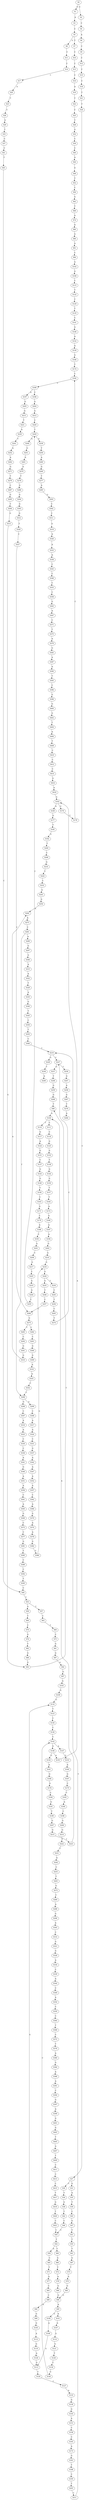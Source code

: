 strict digraph  {
	S0 -> S1 [ label = G ];
	S0 -> S2 [ label = C ];
	S1 -> S3 [ label = A ];
	S2 -> S4 [ label = C ];
	S3 -> S5 [ label = C ];
	S4 -> S6 [ label = A ];
	S5 -> S7 [ label = T ];
	S5 -> S8 [ label = G ];
	S6 -> S9 [ label = C ];
	S7 -> S10 [ label = C ];
	S8 -> S11 [ label = C ];
	S9 -> S12 [ label = C ];
	S10 -> S13 [ label = C ];
	S11 -> S14 [ label = C ];
	S12 -> S15 [ label = C ];
	S13 -> S16 [ label = C ];
	S14 -> S17 [ label = C ];
	S15 -> S18 [ label = C ];
	S16 -> S19 [ label = A ];
	S17 -> S20 [ label = A ];
	S18 -> S21 [ label = T ];
	S19 -> S22 [ label = T ];
	S20 -> S23 [ label = T ];
	S21 -> S24 [ label = T ];
	S22 -> S25 [ label = C ];
	S23 -> S26 [ label = C ];
	S24 -> S27 [ label = C ];
	S25 -> S28 [ label = T ];
	S26 -> S29 [ label = G ];
	S27 -> S30 [ label = C ];
	S27 -> S31 [ label = G ];
	S28 -> S32 [ label = G ];
	S29 -> S33 [ label = T ];
	S30 -> S34 [ label = T ];
	S31 -> S35 [ label = A ];
	S32 -> S36 [ label = C ];
	S33 -> S37 [ label = C ];
	S34 -> S38 [ label = G ];
	S35 -> S39 [ label = T ];
	S36 -> S40 [ label = C ];
	S37 -> S41 [ label = C ];
	S38 -> S42 [ label = T ];
	S39 -> S43 [ label = C ];
	S40 -> S44 [ label = A ];
	S41 -> S45 [ label = T ];
	S42 -> S46 [ label = C ];
	S43 -> S47 [ label = G ];
	S44 -> S48 [ label = G ];
	S45 -> S49 [ label = C ];
	S46 -> S50 [ label = C ];
	S47 -> S51 [ label = T ];
	S48 -> S52 [ label = T ];
	S49 -> S53 [ label = T ];
	S50 -> S54 [ label = T ];
	S51 -> S55 [ label = T ];
	S52 -> S56 [ label = C ];
	S53 -> S57 [ label = T ];
	S53 -> S58 [ label = G ];
	S54 -> S59 [ label = A ];
	S54 -> S60 [ label = T ];
	S55 -> S61 [ label = T ];
	S56 -> S62 [ label = G ];
	S57 -> S63 [ label = C ];
	S58 -> S64 [ label = T ];
	S59 -> S65 [ label = C ];
	S60 -> S66 [ label = G ];
	S61 -> S67 [ label = G ];
	S62 -> S68 [ label = T ];
	S63 -> S69 [ label = T ];
	S64 -> S70 [ label = C ];
	S65 -> S71 [ label = T ];
	S66 -> S72 [ label = T ];
	S67 -> S73 [ label = T ];
	S68 -> S74 [ label = A ];
	S69 -> S75 [ label = C ];
	S70 -> S76 [ label = G ];
	S71 -> S77 [ label = A ];
	S72 -> S78 [ label = A ];
	S73 -> S79 [ label = A ];
	S74 -> S80 [ label = A ];
	S75 -> S81 [ label = G ];
	S76 -> S82 [ label = T ];
	S77 -> S83 [ label = C ];
	S78 -> S84 [ label = G ];
	S79 -> S85 [ label = G ];
	S80 -> S86 [ label = G ];
	S81 -> S87 [ label = G ];
	S82 -> S88 [ label = G ];
	S83 -> S89 [ label = C ];
	S84 -> S90 [ label = G ];
	S85 -> S90 [ label = G ];
	S86 -> S91 [ label = A ];
	S87 -> S92 [ label = A ];
	S88 -> S93 [ label = G ];
	S89 -> S94 [ label = A ];
	S90 -> S95 [ label = A ];
	S91 -> S96 [ label = C ];
	S92 -> S97 [ label = G ];
	S93 -> S98 [ label = T ];
	S94 -> S99 [ label = G ];
	S95 -> S100 [ label = G ];
	S95 -> S101 [ label = A ];
	S96 -> S102 [ label = G ];
	S97 -> S103 [ label = A ];
	S98 -> S104 [ label = A ];
	S99 -> S105 [ label = G ];
	S100 -> S106 [ label = A ];
	S101 -> S107 [ label = A ];
	S102 -> S108 [ label = G ];
	S103 -> S109 [ label = G ];
	S104 -> S110 [ label = T ];
	S104 -> S111 [ label = C ];
	S105 -> S112 [ label = A ];
	S106 -> S113 [ label = G ];
	S107 -> S114 [ label = G ];
	S108 -> S115 [ label = C ];
	S109 -> S116 [ label = G ];
	S110 -> S117 [ label = G ];
	S111 -> S118 [ label = C ];
	S112 -> S119 [ label = G ];
	S113 -> S120 [ label = T ];
	S113 -> S116 [ label = G ];
	S114 -> S121 [ label = G ];
	S115 -> S122 [ label = T ];
	S116 -> S123 [ label = T ];
	S117 -> S124 [ label = A ];
	S118 -> S125 [ label = G ];
	S119 -> S126 [ label = A ];
	S120 -> S127 [ label = C ];
	S121 -> S128 [ label = T ];
	S122 -> S129 [ label = C ];
	S123 -> S130 [ label = C ];
	S124 -> S131 [ label = G ];
	S125 -> S132 [ label = G ];
	S126 -> S113 [ label = G ];
	S127 -> S133 [ label = A ];
	S128 -> S134 [ label = C ];
	S129 -> S135 [ label = T ];
	S130 -> S136 [ label = C ];
	S131 -> S137 [ label = C ];
	S132 -> S138 [ label = T ];
	S133 -> S139 [ label = G ];
	S134 -> S140 [ label = C ];
	S135 -> S141 [ label = C ];
	S136 -> S142 [ label = C ];
	S137 -> S143 [ label = G ];
	S138 -> S144 [ label = G ];
	S139 -> S145 [ label = G ];
	S140 -> S142 [ label = C ];
	S141 -> S146 [ label = G ];
	S142 -> S147 [ label = A ];
	S142 -> S148 [ label = G ];
	S143 -> S149 [ label = G ];
	S144 -> S150 [ label = G ];
	S145 -> S151 [ label = A ];
	S146 -> S152 [ label = A ];
	S147 -> S153 [ label = G ];
	S148 -> S154 [ label = G ];
	S148 -> S155 [ label = A ];
	S149 -> S156 [ label = T ];
	S150 -> S157 [ label = T ];
	S151 -> S158 [ label = C ];
	S152 -> S159 [ label = A ];
	S153 -> S160 [ label = A ];
	S154 -> S161 [ label = A ];
	S155 -> S162 [ label = A ];
	S156 -> S163 [ label = C ];
	S157 -> S164 [ label = T ];
	S158 -> S165 [ label = C ];
	S159 -> S166 [ label = G ];
	S160 -> S167 [ label = G ];
	S161 -> S168 [ label = G ];
	S162 -> S169 [ label = A ];
	S162 -> S170 [ label = G ];
	S163 -> S171 [ label = G ];
	S164 -> S172 [ label = A ];
	S165 -> S173 [ label = A ];
	S166 -> S174 [ label = T ];
	S167 -> S175 [ label = C ];
	S168 -> S176 [ label = G ];
	S169 -> S177 [ label = G ];
	S170 -> S178 [ label = T ];
	S171 -> S179 [ label = C ];
	S172 -> S180 [ label = G ];
	S173 -> S181 [ label = G ];
	S174 -> S182 [ label = C ];
	S175 -> S183 [ label = C ];
	S176 -> S184 [ label = C ];
	S177 -> S185 [ label = T ];
	S178 -> S182 [ label = C ];
	S179 -> S186 [ label = A ];
	S180 -> S187 [ label = A ];
	S181 -> S188 [ label = T ];
	S182 -> S189 [ label = G ];
	S183 -> S190 [ label = A ];
	S184 -> S191 [ label = G ];
	S185 -> S192 [ label = G ];
	S186 -> S193 [ label = C ];
	S187 -> S194 [ label = A ];
	S188 -> S195 [ label = C ];
	S189 -> S196 [ label = C ];
	S189 -> S197 [ label = A ];
	S190 -> S198 [ label = C ];
	S191 -> S199 [ label = T ];
	S192 -> S200 [ label = T ];
	S193 -> S201 [ label = G ];
	S194 -> S202 [ label = G ];
	S195 -> S203 [ label = T ];
	S196 -> S204 [ label = G ];
	S197 -> S205 [ label = G ];
	S198 -> S206 [ label = G ];
	S199 -> S207 [ label = G ];
	S200 -> S208 [ label = C ];
	S201 -> S209 [ label = C ];
	S202 -> S210 [ label = G ];
	S203 -> S211 [ label = C ];
	S204 -> S212 [ label = G ];
	S205 -> S213 [ label = G ];
	S206 -> S214 [ label = G ];
	S207 -> S215 [ label = G ];
	S208 -> S216 [ label = G ];
	S209 -> S217 [ label = G ];
	S210 -> S218 [ label = G ];
	S211 -> S219 [ label = T ];
	S212 -> S220 [ label = C ];
	S213 -> S221 [ label = T ];
	S214 -> S222 [ label = T ];
	S215 -> S223 [ label = T ];
	S216 -> S224 [ label = T ];
	S217 -> S225 [ label = C ];
	S218 -> S226 [ label = G ];
	S219 -> S227 [ label = C ];
	S219 -> S228 [ label = G ];
	S220 -> S229 [ label = T ];
	S221 -> S230 [ label = A ];
	S222 -> S231 [ label = T ];
	S223 -> S104 [ label = A ];
	S224 -> S232 [ label = C ];
	S225 -> S233 [ label = G ];
	S226 -> S234 [ label = T ];
	S226 -> S235 [ label = G ];
	S227 -> S236 [ label = T ];
	S227 -> S237 [ label = G ];
	S228 -> S238 [ label = T ];
	S229 -> S239 [ label = A ];
	S229 -> S240 [ label = G ];
	S230 -> S241 [ label = T ];
	S231 -> S242 [ label = A ];
	S232 -> S243 [ label = G ];
	S233 -> S244 [ label = G ];
	S234 -> S245 [ label = C ];
	S235 -> S246 [ label = T ];
	S236 -> S247 [ label = G ];
	S237 -> S248 [ label = T ];
	S238 -> S249 [ label = A ];
	S239 -> S250 [ label = T ];
	S240 -> S251 [ label = G ];
	S241 -> S252 [ label = A ];
	S242 -> S253 [ label = C ];
	S243 -> S254 [ label = G ];
	S244 -> S255 [ label = C ];
	S245 -> S256 [ label = T ];
	S246 -> S257 [ label = C ];
	S247 -> S258 [ label = A ];
	S248 -> S259 [ label = G ];
	S250 -> S260 [ label = A ];
	S251 -> S261 [ label = A ];
	S252 -> S262 [ label = A ];
	S253 -> S263 [ label = T ];
	S254 -> S264 [ label = A ];
	S255 -> S229 [ label = T ];
	S256 -> S265 [ label = C ];
	S257 -> S266 [ label = C ];
	S258 -> S267 [ label = G ];
	S259 -> S268 [ label = G ];
	S260 -> S269 [ label = G ];
	S261 -> S270 [ label = A ];
	S262 -> S271 [ label = G ];
	S263 -> S272 [ label = G ];
	S264 -> S273 [ label = A ];
	S265 -> S274 [ label = T ];
	S266 -> S275 [ label = G ];
	S267 -> S276 [ label = T ];
	S268 -> S98 [ label = T ];
	S269 -> S277 [ label = T ];
	S270 -> S278 [ label = T ];
	S271 -> S279 [ label = T ];
	S272 -> S280 [ label = C ];
	S273 -> S281 [ label = C ];
	S274 -> S227 [ label = C ];
	S275 -> S282 [ label = C ];
	S275 -> S283 [ label = T ];
	S276 -> S284 [ label = A ];
	S277 -> S285 [ label = A ];
	S278 -> S286 [ label = G ];
	S279 -> S287 [ label = C ];
	S280 -> S288 [ label = A ];
	S281 -> S289 [ label = A ];
	S281 -> S290 [ label = T ];
	S282 -> S291 [ label = C ];
	S283 -> S292 [ label = C ];
	S285 -> S293 [ label = G ];
	S286 -> S294 [ label = G ];
	S287 -> S295 [ label = G ];
	S288 -> S296 [ label = G ];
	S289 -> S297 [ label = G ];
	S290 -> S298 [ label = G ];
	S290 -> S299 [ label = A ];
	S291 -> S300 [ label = G ];
	S292 -> S301 [ label = G ];
	S293 -> S302 [ label = C ];
	S294 -> S303 [ label = G ];
	S295 -> S304 [ label = T ];
	S296 -> S305 [ label = A ];
	S297 -> S306 [ label = G ];
	S298 -> S307 [ label = C ];
	S299 -> S308 [ label = C ];
	S300 -> S309 [ label = G ];
	S301 -> S310 [ label = G ];
	S302 -> S311 [ label = C ];
	S303 -> S312 [ label = G ];
	S304 -> S313 [ label = G ];
	S305 -> S314 [ label = C ];
	S306 -> S315 [ label = A ];
	S307 -> S316 [ label = A ];
	S308 -> S317 [ label = A ];
	S309 -> S318 [ label = A ];
	S310 -> S264 [ label = A ];
	S311 -> S319 [ label = G ];
	S312 -> S320 [ label = T ];
	S313 -> S93 [ label = G ];
	S314 -> S321 [ label = G ];
	S315 -> S322 [ label = A ];
	S316 -> S323 [ label = A ];
	S317 -> S324 [ label = A ];
	S318 -> S325 [ label = A ];
	S319 -> S326 [ label = A ];
	S320 -> S327 [ label = C ];
	S321 -> S328 [ label = G ];
	S322 -> S329 [ label = T ];
	S323 -> S330 [ label = C ];
	S324 -> S331 [ label = C ];
	S325 -> S332 [ label = C ];
	S326 -> S333 [ label = A ];
	S327 -> S266 [ label = C ];
	S328 -> S334 [ label = A ];
	S329 -> S335 [ label = A ];
	S330 -> S336 [ label = C ];
	S331 -> S337 [ label = G ];
	S332 -> S290 [ label = T ];
	S333 -> S338 [ label = A ];
	S334 -> S339 [ label = C ];
	S335 -> S340 [ label = G ];
	S336 -> S341 [ label = A ];
	S337 -> S342 [ label = A ];
	S338 -> S343 [ label = C ];
	S339 -> S344 [ label = A ];
	S340 -> S345 [ label = T ];
	S341 -> S346 [ label = G ];
	S342 -> S347 [ label = A ];
	S343 -> S348 [ label = C ];
	S344 -> S349 [ label = C ];
	S345 -> S350 [ label = C ];
	S346 -> S351 [ label = A ];
	S347 -> S352 [ label = A ];
	S348 -> S353 [ label = C ];
	S349 -> S354 [ label = A ];
	S350 -> S355 [ label = T ];
	S351 -> S356 [ label = A ];
	S352 -> S357 [ label = A ];
	S353 -> S358 [ label = C ];
	S354 -> S359 [ label = C ];
	S355 -> S360 [ label = C ];
	S356 -> S361 [ label = C ];
	S357 -> S362 [ label = C ];
	S358 -> S363 [ label = G ];
	S359 -> S364 [ label = C ];
	S360 -> S219 [ label = T ];
	S361 -> S365 [ label = A ];
	S362 -> S366 [ label = A ];
	S363 -> S367 [ label = A ];
	S364 -> S368 [ label = T ];
	S365 -> S369 [ label = G ];
	S366 -> S370 [ label = G ];
	S367 -> S371 [ label = C ];
	S368 -> S372 [ label = C ];
	S369 -> S373 [ label = C ];
	S370 -> S374 [ label = A ];
	S371 -> S375 [ label = T ];
	S372 -> S376 [ label = T ];
	S373 -> S377 [ label = C ];
	S374 -> S378 [ label = A ];
	S375 -> S379 [ label = A ];
	S376 -> S380 [ label = A ];
	S377 -> S381 [ label = G ];
	S378 -> S382 [ label = G ];
	S379 -> S383 [ label = G ];
	S380 -> S384 [ label = G ];
	S381 -> S385 [ label = T ];
	S382 -> S386 [ label = G ];
	S383 -> S387 [ label = A ];
	S384 -> S388 [ label = A ];
	S385 -> S389 [ label = C ];
	S386 -> S218 [ label = G ];
	S387 -> S390 [ label = A ];
	S388 -> S391 [ label = A ];
	S389 -> S392 [ label = C ];
	S390 -> S393 [ label = T ];
	S391 -> S394 [ label = C ];
	S392 -> S395 [ label = T ];
	S393 -> S396 [ label = C ];
	S394 -> S397 [ label = G ];
	S395 -> S49 [ label = C ];
	S396 -> S398 [ label = G ];
	S397 -> S399 [ label = A ];
	S398 -> S400 [ label = G ];
	S399 -> S401 [ label = G ];
	S400 -> S402 [ label = G ];
	S401 -> S403 [ label = G ];
	S402 -> S404 [ label = T ];
	S403 -> S405 [ label = T ];
	S404 -> S406 [ label = A ];
	S405 -> S407 [ label = G ];
	S406 -> S408 [ label = T ];
	S407 -> S409 [ label = T ];
	S408 -> S410 [ label = C ];
	S409 -> S411 [ label = C ];
	S410 -> S412 [ label = C ];
	S411 -> S413 [ label = C ];
	S412 -> S414 [ label = C ];
	S413 -> S415 [ label = C ];
	S414 -> S416 [ label = G ];
	S415 -> S417 [ label = T ];
	S416 -> S418 [ label = A ];
	S417 -> S419 [ label = G ];
	S418 -> S162 [ label = A ];
	S419 -> S420 [ label = T ];
	S420 -> S421 [ label = C ];
	S421 -> S50 [ label = C ];
}
